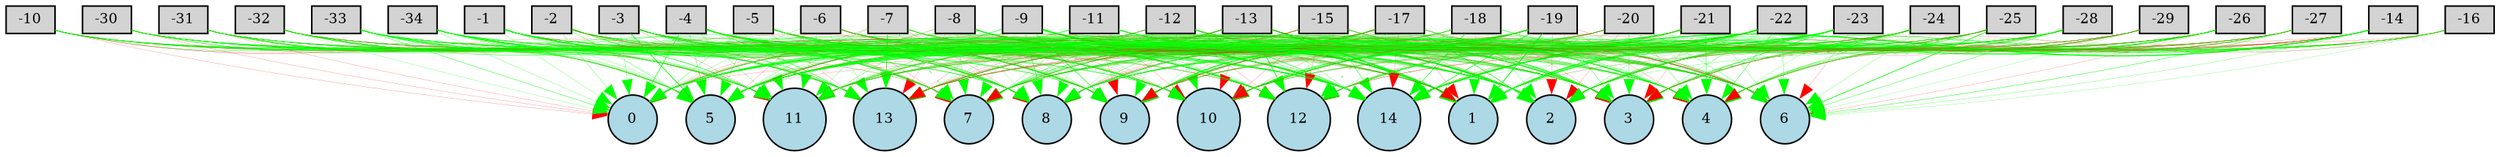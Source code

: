 digraph {
	node [fontsize=9 height=0.2 shape=circle width=0.2]
	-1 [fillcolor=lightgray shape=box style=filled]
	-2 [fillcolor=lightgray shape=box style=filled]
	-3 [fillcolor=lightgray shape=box style=filled]
	-4 [fillcolor=lightgray shape=box style=filled]
	-5 [fillcolor=lightgray shape=box style=filled]
	-6 [fillcolor=lightgray shape=box style=filled]
	-7 [fillcolor=lightgray shape=box style=filled]
	-8 [fillcolor=lightgray shape=box style=filled]
	-9 [fillcolor=lightgray shape=box style=filled]
	-10 [fillcolor=lightgray shape=box style=filled]
	-11 [fillcolor=lightgray shape=box style=filled]
	-12 [fillcolor=lightgray shape=box style=filled]
	-13 [fillcolor=lightgray shape=box style=filled]
	-14 [fillcolor=lightgray shape=box style=filled]
	-15 [fillcolor=lightgray shape=box style=filled]
	-16 [fillcolor=lightgray shape=box style=filled]
	-17 [fillcolor=lightgray shape=box style=filled]
	-18 [fillcolor=lightgray shape=box style=filled]
	-19 [fillcolor=lightgray shape=box style=filled]
	-20 [fillcolor=lightgray shape=box style=filled]
	-21 [fillcolor=lightgray shape=box style=filled]
	-22 [fillcolor=lightgray shape=box style=filled]
	-23 [fillcolor=lightgray shape=box style=filled]
	-24 [fillcolor=lightgray shape=box style=filled]
	-25 [fillcolor=lightgray shape=box style=filled]
	-26 [fillcolor=lightgray shape=box style=filled]
	-27 [fillcolor=lightgray shape=box style=filled]
	-28 [fillcolor=lightgray shape=box style=filled]
	-29 [fillcolor=lightgray shape=box style=filled]
	-30 [fillcolor=lightgray shape=box style=filled]
	-31 [fillcolor=lightgray shape=box style=filled]
	-32 [fillcolor=lightgray shape=box style=filled]
	-33 [fillcolor=lightgray shape=box style=filled]
	-34 [fillcolor=lightgray shape=box style=filled]
	0 [fillcolor=lightblue style=filled]
	1 [fillcolor=lightblue style=filled]
	2 [fillcolor=lightblue style=filled]
	3 [fillcolor=lightblue style=filled]
	4 [fillcolor=lightblue style=filled]
	5 [fillcolor=lightblue style=filled]
	6 [fillcolor=lightblue style=filled]
	7 [fillcolor=lightblue style=filled]
	8 [fillcolor=lightblue style=filled]
	9 [fillcolor=lightblue style=filled]
	10 [fillcolor=lightblue style=filled]
	11 [fillcolor=lightblue style=filled]
	12 [fillcolor=lightblue style=filled]
	13 [fillcolor=lightblue style=filled]
	14 [fillcolor=lightblue style=filled]
	-1 -> 0 [color=green penwidth=0.13449201575043998 style=solid]
	-1 -> 1 [color=green penwidth=0.10945868049932447 style=solid]
	-1 -> 2 [color=red penwidth=0.1 style=solid]
	-1 -> 3 [color=red penwidth=0.1 style=solid]
	-1 -> 4 [color=red penwidth=0.1 style=solid]
	-1 -> 5 [color=green penwidth=0.13000074591961472 style=solid]
	-1 -> 6 [color=green penwidth=0.3110063570096444 style=solid]
	-1 -> 7 [color=red penwidth=0.1 style=solid]
	-1 -> 8 [color=green penwidth=0.20707007030701885 style=solid]
	-1 -> 9 [color=green penwidth=0.5241692782284926 style=solid]
	-1 -> 10 [color=green penwidth=0.21222642695989136 style=solid]
	-1 -> 11 [color=green penwidth=0.1869102311801265 style=solid]
	-1 -> 12 [color=green penwidth=0.2417167464964171 style=solid]
	-1 -> 13 [color=green penwidth=0.13361292228801125 style=solid]
	-1 -> 14 [color=green penwidth=0.42230216113616426 style=solid]
	-2 -> 0 [color=green penwidth=0.17074724105602512 style=solid]
	-2 -> 1 [color=green penwidth=0.18882289622437265 style=solid]
	-2 -> 2 [color=green penwidth=0.13074913093811458 style=solid]
	-2 -> 3 [color=green penwidth=0.16336953810717092 style=solid]
	-2 -> 4 [color=green penwidth=0.1386999352559829 style=solid]
	-2 -> 5 [color=green penwidth=0.18344236370466654 style=solid]
	-2 -> 6 [color=green penwidth=0.31289316744888196 style=solid]
	-2 -> 7 [color=green penwidth=0.14494967501190198 style=solid]
	-2 -> 8 [color=red penwidth=0.1 style=solid]
	-2 -> 9 [color=green penwidth=0.16117352741937913 style=solid]
	-2 -> 10 [color=green penwidth=0.149470712472561 style=solid]
	-2 -> 11 [color=green penwidth=0.36936430153656574 style=solid]
	-2 -> 12 [color=green penwidth=0.16123924942293505 style=solid]
	-2 -> 13 [color=red penwidth=0.1 style=solid]
	-2 -> 14 [color=red penwidth=0.1 style=solid]
	-3 -> 0 [color=green penwidth=0.1425752854099328 style=solid]
	-3 -> 1 [color=green penwidth=0.1225490493443375 style=solid]
	-3 -> 2 [color=green penwidth=0.23769716230817814 style=solid]
	-3 -> 3 [color=green penwidth=0.29886455738442896 style=solid]
	-3 -> 4 [color=green penwidth=0.11059257624916859 style=solid]
	-3 -> 5 [color=green penwidth=0.4834013570693215 style=solid]
	-3 -> 6 [color=red penwidth=0.1 style=solid]
	-3 -> 7 [color=green penwidth=0.3140222759094063 style=solid]
	-3 -> 8 [color=green penwidth=0.3418013067708524 style=solid]
	-3 -> 9 [color=green penwidth=0.11589364156280772 style=solid]
	-3 -> 10 [color=green penwidth=0.2696100839515142 style=solid]
	-3 -> 11 [color=red penwidth=0.1 style=solid]
	-3 -> 12 [color=red penwidth=0.1 style=solid]
	-3 -> 13 [color=green penwidth=0.3341337518593368 style=solid]
	-3 -> 14 [color=green penwidth=0.18811016410156223 style=solid]
	-4 -> 0 [color=green penwidth=0.3663370649986284 style=solid]
	-4 -> 1 [color=green penwidth=0.15376032639632514 style=solid]
	-4 -> 2 [color=green penwidth=0.6223618794612609 style=solid]
	-4 -> 3 [color=green penwidth=0.15981737065414253 style=solid]
	-4 -> 4 [color=green penwidth=0.2339250263085403 style=solid]
	-4 -> 5 [color=green penwidth=0.21312478511314742 style=solid]
	-4 -> 6 [color=green penwidth=0.3746555039478354 style=solid]
	-4 -> 7 [color=red penwidth=0.1 style=solid]
	-4 -> 8 [color=red penwidth=0.1 style=solid]
	-4 -> 9 [color=green penwidth=0.21876357238986616 style=solid]
	-4 -> 10 [color=green penwidth=0.1255007390775523 style=solid]
	-4 -> 11 [color=green penwidth=0.15028795041080467 style=solid]
	-4 -> 12 [color=green penwidth=0.4848934348439048 style=solid]
	-4 -> 13 [color=green penwidth=0.31569667503454163 style=solid]
	-4 -> 14 [color=green penwidth=0.4129622137004947 style=solid]
	-5 -> 0 [color=green penwidth=0.19977182541613506 style=solid]
	-5 -> 1 [color=green penwidth=0.25639330430227103 style=solid]
	-5 -> 2 [color=green penwidth=0.11392681105430306 style=solid]
	-5 -> 3 [color=green penwidth=0.263794668109352 style=solid]
	-5 -> 4 [color=green penwidth=0.11323724295235132 style=solid]
	-5 -> 5 [color=green penwidth=0.16509908535603735 style=solid]
	-5 -> 6 [color=red penwidth=0.1 style=solid]
	-5 -> 7 [color=red penwidth=0.1 style=solid]
	-5 -> 8 [color=green penwidth=0.4103069792602686 style=solid]
	-5 -> 9 [color=green penwidth=0.14479350597072038 style=solid]
	-5 -> 10 [color=green penwidth=0.20713092253548054 style=solid]
	-5 -> 11 [color=green penwidth=0.1184104932967478 style=solid]
	-5 -> 12 [color=green penwidth=0.13002668053385721 style=solid]
	-5 -> 13 [color=red penwidth=0.1 style=solid]
	-5 -> 14 [color=green penwidth=0.10034803578894269 style=solid]
	-6 -> 0 [color=green penwidth=0.14581476662227993 style=solid]
	-6 -> 1 [color=green penwidth=0.2705969905769672 style=solid]
	-6 -> 2 [color=green penwidth=0.11360854037584665 style=solid]
	-6 -> 3 [color=green penwidth=0.2497213391922815 style=solid]
	-6 -> 4 [color=green penwidth=0.30513395489381767 style=solid]
	-6 -> 5 [color=red penwidth=0.1 style=solid]
	-6 -> 6 [color=green penwidth=0.1668162631034149 style=solid]
	-6 -> 7 [color=red penwidth=0.1 style=solid]
	-6 -> 8 [color=green penwidth=0.12701436699171403 style=dotted]
	-6 -> 9 [color=red penwidth=0.1 style=solid]
	-6 -> 10 [color=red penwidth=0.1 style=solid]
	-6 -> 11 [color=green penwidth=0.13528298691165094 style=solid]
	-6 -> 12 [color=green penwidth=0.14395162202338188 style=solid]
	-6 -> 13 [color=green penwidth=0.13473846476835494 style=solid]
	-6 -> 14 [color=red penwidth=0.1 style=solid]
	-7 -> 0 [color=red penwidth=0.1 style=solid]
	-7 -> 1 [color=green penwidth=0.10406727841376989 style=solid]
	-7 -> 2 [color=red penwidth=0.1 style=solid]
	-7 -> 3 [color=red penwidth=0.1 style=solid]
	-7 -> 4 [color=green penwidth=0.13802857601574625 style=solid]
	-7 -> 5 [color=green penwidth=0.1513583500058 style=solid]
	-7 -> 6 [color=green penwidth=0.17769829951589194 style=solid]
	-7 -> 7 [color=green penwidth=0.3274800985407585 style=dotted]
	-7 -> 8 [color=red penwidth=0.1 style=solid]
	-7 -> 9 [color=green penwidth=0.12153683079762458 style=solid]
	-7 -> 10 [color=green penwidth=0.10785998373689615 style=solid]
	-7 -> 11 [color=green penwidth=0.13031729793839378 style=solid]
	-7 -> 12 [color=green penwidth=0.12738404253486604 style=solid]
	-7 -> 13 [color=green penwidth=0.40918683266952804 style=solid]
	-7 -> 14 [color=green penwidth=0.11336447271975875 style=solid]
	-8 -> 0 [color=red penwidth=0.1 style=solid]
	-8 -> 1 [color=red penwidth=0.1 style=solid]
	-8 -> 2 [color=green penwidth=0.45038116423040975 style=solid]
	-8 -> 3 [color=green penwidth=0.1036513631278795 style=solid]
	-8 -> 4 [color=green penwidth=0.3489979354897915 style=solid]
	-8 -> 5 [color=green penwidth=0.11453823968963601 style=solid]
	-8 -> 6 [color=green penwidth=0.1057495186393425 style=solid]
	-8 -> 7 [color=green penwidth=0.1623440357883798 style=solid]
	-8 -> 8 [color=green penwidth=0.1128281298434014 style=solid]
	-8 -> 9 [color=green penwidth=0.13899916076787938 style=solid]
	-8 -> 10 [color=red penwidth=0.1 style=solid]
	-8 -> 11 [color=green penwidth=0.19136686178811424 style=solid]
	-8 -> 12 [color=green penwidth=0.16291475434470187 style=solid]
	-8 -> 13 [color=red penwidth=0.1 style=solid]
	-8 -> 14 [color=green penwidth=0.44679616809024414 style=solid]
	-9 -> 0 [color=green penwidth=0.12466861489898018 style=solid]
	-9 -> 1 [color=green penwidth=0.9046099808247724 style=solid]
	-9 -> 2 [color=green penwidth=0.40146492947751533 style=solid]
	-9 -> 3 [color=green penwidth=0.14170853884532683 style=solid]
	-9 -> 4 [color=green penwidth=0.10861859129927975 style=solid]
	-9 -> 5 [color=green penwidth=0.15845740491810167 style=solid]
	-9 -> 6 [color=green penwidth=0.4000075864245327 style=solid]
	-9 -> 7 [color=green penwidth=0.11549118609264004 style=solid]
	-9 -> 8 [color=green penwidth=0.28624984021274824 style=solid]
	-9 -> 9 [color=green penwidth=0.35006552284941705 style=solid]
	-9 -> 10 [color=green penwidth=0.1464686913531651 style=solid]
	-9 -> 11 [color=green penwidth=0.14468133036458614 style=solid]
	-9 -> 12 [color=green penwidth=0.12597378050365257 style=solid]
	-9 -> 13 [color=red penwidth=0.1 style=solid]
	-9 -> 14 [color=green penwidth=0.11169092163332785 style=solid]
	-10 -> 0 [color=red penwidth=0.1 style=solid]
	-10 -> 1 [color=green penwidth=0.37017791914232023 style=solid]
	-10 -> 2 [color=red penwidth=0.1 style=solid]
	-10 -> 3 [color=red penwidth=0.1 style=solid]
	-10 -> 4 [color=red penwidth=0.1 style=solid]
	-10 -> 5 [color=green penwidth=0.22635550444384184 style=solid]
	-10 -> 7 [color=red penwidth=0.1 style=solid]
	-10 -> 8 [color=green penwidth=0.35106732412851405 style=solid]
	-10 -> 9 [color=green penwidth=0.10764666222750197 style=solid]
	-10 -> 10 [color=green penwidth=0.11558874028988865 style=solid]
	-10 -> 11 [color=red penwidth=0.1 style=solid]
	-10 -> 12 [color=green penwidth=0.1329294043169601 style=solid]
	-10 -> 13 [color=red penwidth=0.1 style=solid]
	-10 -> 14 [color=green penwidth=0.5046772606744759 style=solid]
	-11 -> 0 [color=green penwidth=0.19911586634486694 style=solid]
	-11 -> 1 [color=red penwidth=0.1 style=solid]
	-11 -> 2 [color=green penwidth=0.27998969964989995 style=solid]
	-11 -> 3 [color=green penwidth=0.25114952750593034 style=solid]
	-11 -> 4 [color=green penwidth=0.21293131534378223 style=solid]
	-11 -> 5 [color=green penwidth=0.10140401596552341 style=solid]
	-11 -> 6 [color=green penwidth=0.18311215385210272 style=solid]
	-11 -> 7 [color=green penwidth=0.15000498993602324 style=solid]
	-11 -> 8 [color=green penwidth=0.10282584073671358 style=solid]
	-11 -> 9 [color=red penwidth=0.1 style=solid]
	-11 -> 10 [color=red penwidth=0.1 style=solid]
	-11 -> 11 [color=green penwidth=0.12444153254132466 style=solid]
	-11 -> 12 [color=green penwidth=0.1302971566983629 style=solid]
	-11 -> 13 [color=green penwidth=0.15051903983193 style=solid]
	-11 -> 14 [color=green penwidth=0.20550963613882522 style=solid]
	-12 -> 0 [color=red penwidth=0.1 style=solid]
	-12 -> 1 [color=green penwidth=0.29871939538884673 style=solid]
	-12 -> 2 [color=green penwidth=0.2850897750407563 style=solid]
	-12 -> 3 [color=green penwidth=0.10136770649502727 style=solid]
	-12 -> 4 [color=green penwidth=0.11109461550078181 style=solid]
	-12 -> 5 [color=red penwidth=0.1 style=solid]
	-12 -> 6 [color=red penwidth=0.1 style=solid]
	-12 -> 7 [color=green penwidth=0.25492872308650694 style=solid]
	-12 -> 8 [color=green penwidth=0.10438315374679463 style=solid]
	-12 -> 9 [color=green penwidth=0.11984031689345245 style=solid]
	-12 -> 10 [color=green penwidth=0.19280464885291645 style=dotted]
	-12 -> 11 [color=green penwidth=0.16532969879169868 style=solid]
	-12 -> 12 [color=red penwidth=0.1 style=solid]
	-12 -> 13 [color=red penwidth=0.1 style=solid]
	-12 -> 14 [color=green penwidth=0.3306611333847226 style=solid]
	-13 -> 0 [color=green penwidth=0.1582890122209913 style=solid]
	-13 -> 1 [color=green penwidth=0.776012560298886 style=solid]
	-13 -> 2 [color=red penwidth=0.1 style=solid]
	-13 -> 3 [color=green penwidth=0.1528308889414114 style=solid]
	-13 -> 4 [color=green penwidth=0.14472029299833838 style=solid]
	-13 -> 5 [color=green penwidth=0.40983127449380474 style=solid]
	-13 -> 6 [color=red penwidth=0.1 style=solid]
	-13 -> 7 [color=green penwidth=0.3666607020123449 style=solid]
	-13 -> 8 [color=green penwidth=0.18693945500552767 style=solid]
	-13 -> 9 [color=green penwidth=0.11686165821371255 style=solid]
	-13 -> 10 [color=red penwidth=0.1 style=solid]
	-13 -> 11 [color=red penwidth=0.1 style=solid]
	-13 -> 12 [color=green penwidth=0.44478708932547284 style=solid]
	-13 -> 13 [color=red penwidth=0.1 style=solid]
	-13 -> 14 [color=green penwidth=0.16051927538509603 style=solid]
	-14 -> 0 [color=red penwidth=0.1 style=solid]
	-14 -> 1 [color=red penwidth=0.1 style=solid]
	-14 -> 2 [color=green penwidth=0.29526068831951535 style=solid]
	-14 -> 3 [color=green penwidth=0.12738253755048765 style=solid]
	-14 -> 4 [color=green penwidth=0.26023745133522375 style=solid]
	-14 -> 6 [color=green penwidth=0.1423631300980601 style=solid]
	-14 -> 7 [color=green penwidth=0.14906651709182855 style=solid]
	-14 -> 8 [color=red penwidth=0.1 style=solid]
	-14 -> 9 [color=red penwidth=0.1 style=solid]
	-14 -> 10 [color=red penwidth=0.1 style=solid]
	-14 -> 11 [color=red penwidth=0.1 style=solid]
	-14 -> 12 [color=green penwidth=0.11834182995007841 style=solid]
	-14 -> 13 [color=red penwidth=0.1 style=solid]
	-14 -> 14 [color=green penwidth=0.6876777004706628 style=solid]
	-15 -> 0 [color=green penwidth=0.13343828107788872 style=solid]
	-15 -> 1 [color=green penwidth=0.1731967378232297 style=dotted]
	-15 -> 2 [color=green penwidth=0.13457678543509516 style=solid]
	-15 -> 3 [color=green penwidth=0.40108677495529443 style=solid]
	-15 -> 4 [color=green penwidth=0.21857744040667837 style=dotted]
	-15 -> 5 [color=red penwidth=0.1 style=solid]
	-15 -> 6 [color=red penwidth=0.1 style=solid]
	-15 -> 7 [color=green penwidth=0.19240762276965728 style=solid]
	-15 -> 8 [color=red penwidth=0.1 style=solid]
	-15 -> 9 [color=red penwidth=0.1 style=solid]
	-15 -> 10 [color=red penwidth=0.1 style=solid]
	-15 -> 11 [color=green penwidth=0.12734193151243714 style=solid]
	-15 -> 12 [color=red penwidth=0.1 style=solid]
	-15 -> 13 [color=red penwidth=0.1 style=solid]
	-15 -> 14 [color=green penwidth=0.27181922878574016 style=solid]
	-16 -> 1 [color=green penwidth=0.1031880997617644 style=solid]
	-16 -> 2 [color=green penwidth=0.1510082435171013 style=solid]
	-16 -> 3 [color=red penwidth=0.1 style=solid]
	-16 -> 4 [color=green penwidth=0.10645547008564116 style=solid]
	-16 -> 5 [color=red penwidth=0.1 style=solid]
	-16 -> 6 [color=green penwidth=0.11165946152794969 style=solid]
	-16 -> 7 [color=green penwidth=0.3406101375841333 style=solid]
	-16 -> 8 [color=green penwidth=0.153810832190746 style=dotted]
	-16 -> 9 [color=green penwidth=0.11081089899402329 style=solid]
	-16 -> 10 [color=green penwidth=0.26347787238090686 style=solid]
	-16 -> 11 [color=green penwidth=0.2365639274562934 style=solid]
	-16 -> 12 [color=red penwidth=0.1 style=solid]
	-16 -> 13 [color=red penwidth=0.1 style=dotted]
	-16 -> 14 [color=green penwidth=0.1003937522103109 style=solid]
	-17 -> 0 [color=green penwidth=0.17528361218407001 style=solid]
	-17 -> 1 [color=red penwidth=0.1 style=solid]
	-17 -> 2 [color=green penwidth=0.36969846031111686 style=solid]
	-17 -> 3 [color=green penwidth=0.34705204916753163 style=solid]
	-17 -> 4 [color=green penwidth=0.13965607239389205 style=solid]
	-17 -> 5 [color=red penwidth=0.1 style=solid]
	-17 -> 6 [color=red penwidth=0.1 style=solid]
	-17 -> 7 [color=green penwidth=0.1479075276239152 style=solid]
	-17 -> 8 [color=red penwidth=0.1 style=solid]
	-17 -> 9 [color=green penwidth=0.6381114594698319 style=solid]
	-17 -> 10 [color=red penwidth=0.1 style=solid]
	-17 -> 11 [color=red penwidth=0.1 style=solid]
	-17 -> 12 [color=green penwidth=0.32724718263606056 style=dotted]
	-17 -> 13 [color=red penwidth=0.1 style=solid]
	-17 -> 14 [color=red penwidth=0.1 style=solid]
	-18 -> 0 [color=red penwidth=0.1 style=solid]
	-18 -> 1 [color=green penwidth=0.10193781230771028 style=solid]
	-18 -> 2 [color=green penwidth=0.1410044514885315 style=solid]
	-18 -> 3 [color=red penwidth=0.1 style=solid]
	-18 -> 4 [color=green penwidth=0.1063329622582019 style=solid]
	-18 -> 5 [color=green penwidth=0.25489460431626076 style=solid]
	-18 -> 6 [color=green penwidth=0.3020487360806972 style=solid]
	-18 -> 7 [color=green penwidth=0.125179423030247 style=solid]
	-18 -> 8 [color=red penwidth=0.1 style=solid]
	-18 -> 9 [color=green penwidth=0.1326805937177355 style=solid]
	-18 -> 10 [color=green penwidth=0.2467945887141188 style=dotted]
	-18 -> 11 [color=green penwidth=0.1265152824260377 style=solid]
	-18 -> 12 [color=green penwidth=0.10119704087727331 style=solid]
	-18 -> 13 [color=green penwidth=0.1326946676248469 style=solid]
	-18 -> 14 [color=green penwidth=0.3533473038407031 style=solid]
	-19 -> 0 [color=green penwidth=0.23466025634206103 style=solid]
	-19 -> 1 [color=green penwidth=0.5559010629688368 style=solid]
	-19 -> 2 [color=red penwidth=0.1 style=solid]
	-19 -> 3 [color=green penwidth=0.20526631349194882 style=solid]
	-19 -> 4 [color=red penwidth=0.1 style=solid]
	-19 -> 5 [color=red penwidth=0.1 style=solid]
	-19 -> 6 [color=red penwidth=0.1 style=solid]
	-19 -> 7 [color=red penwidth=0.1 style=solid]
	-19 -> 8 [color=red penwidth=0.1 style=solid]
	-19 -> 9 [color=green penwidth=0.5327723186884293 style=solid]
	-19 -> 10 [color=green penwidth=0.5173223766399457 style=solid]
	-19 -> 11 [color=green penwidth=0.18406644084599205 style=solid]
	-19 -> 12 [color=red penwidth=0.1 style=solid]
	-19 -> 13 [color=green penwidth=0.4112135184319059 style=solid]
	-19 -> 14 [color=green penwidth=0.4005348515312195 style=solid]
	-20 -> 0 [color=green penwidth=0.18016917273253802 style=solid]
	-20 -> 1 [color=green penwidth=0.12241700403297613 style=solid]
	-20 -> 2 [color=red penwidth=0.1 style=solid]
	-20 -> 3 [color=green penwidth=0.21785238613767371 style=solid]
	-20 -> 4 [color=green penwidth=0.18369811046435275 style=solid]
	-20 -> 5 [color=green penwidth=0.2120473219982959 style=solid]
	-20 -> 6 [color=green penwidth=0.18993983727697905 style=solid]
	-20 -> 7 [color=red penwidth=0.1 style=solid]
	-20 -> 8 [color=green penwidth=0.13785703554978895 style=solid]
	-20 -> 9 [color=red penwidth=0.1 style=solid]
	-20 -> 10 [color=green penwidth=0.1004401678029211 style=solid]
	-20 -> 11 [color=green penwidth=0.14664917544368267 style=solid]
	-20 -> 12 [color=red penwidth=0.1 style=solid]
	-20 -> 13 [color=red penwidth=0.1 style=solid]
	-20 -> 14 [color=green penwidth=0.1318600500433033 style=solid]
	-21 -> 0 [color=green penwidth=0.1285041861826429 style=solid]
	-21 -> 1 [color=green penwidth=0.21995327247899935 style=solid]
	-21 -> 2 [color=green penwidth=0.1525435156289977 style=solid]
	-21 -> 3 [color=red penwidth=0.1 style=solid]
	-21 -> 4 [color=green penwidth=0.29521081576331354 style=solid]
	-21 -> 5 [color=green penwidth=0.45184954856640325 style=solid]
	-21 -> 6 [color=green penwidth=0.1422526880125896 style=solid]
	-21 -> 7 [color=green penwidth=0.1378367562117609 style=dotted]
	-21 -> 8 [color=green penwidth=0.1161658941778984 style=solid]
	-21 -> 9 [color=green penwidth=0.14846213242276862 style=solid]
	-21 -> 10 [color=green penwidth=0.2407040728987636 style=solid]
	-21 -> 11 [color=green penwidth=0.2596293745058855 style=solid]
	-21 -> 12 [color=green penwidth=0.3224387992801195 style=solid]
	-21 -> 13 [color=red penwidth=0.1 style=dotted]
	-21 -> 14 [color=red penwidth=0.1 style=solid]
	-22 -> 0 [color=green penwidth=0.40993596763419504 style=solid]
	-22 -> 1 [color=green penwidth=0.52578952540143 style=solid]
	-22 -> 2 [color=green penwidth=0.1820945561409353 style=solid]
	-22 -> 3 [color=green penwidth=0.1679943432456643 style=solid]
	-22 -> 4 [color=green penwidth=0.24648221638850393 style=solid]
	-22 -> 5 [color=green penwidth=0.36723817857879393 style=solid]
	-22 -> 6 [color=green penwidth=0.1801788471930334 style=solid]
	-22 -> 7 [color=green penwidth=0.25913954952496476 style=solid]
	-22 -> 8 [color=green penwidth=0.42238079232855896 style=solid]
	-22 -> 9 [color=red penwidth=0.1 style=dotted]
	-22 -> 10 [color=green penwidth=0.42800135297029773 style=solid]
	-22 -> 11 [color=green penwidth=0.35864826139045336 style=solid]
	-22 -> 12 [color=green penwidth=0.18265058451396932 style=solid]
	-22 -> 13 [color=red penwidth=0.1 style=solid]
	-22 -> 14 [color=green penwidth=0.11752590279759718 style=solid]
	-23 -> 0 [color=green penwidth=0.6919339830778433 style=solid]
	-23 -> 1 [color=green penwidth=0.3455487706480212 style=solid]
	-23 -> 2 [color=green penwidth=0.12724873523217747 style=solid]
	-23 -> 3 [color=green penwidth=0.3235673089811584 style=solid]
	-23 -> 4 [color=green penwidth=0.12359351857069034 style=solid]
	-23 -> 5 [color=green penwidth=0.1326582249935071 style=solid]
	-23 -> 6 [color=red penwidth=0.1 style=solid]
	-23 -> 7 [color=green penwidth=0.1090830949219085 style=solid]
	-23 -> 8 [color=green penwidth=0.11822303150853042 style=dotted]
	-23 -> 9 [color=red penwidth=0.1 style=solid]
	-23 -> 10 [color=green penwidth=0.23115211659407373 style=solid]
	-23 -> 11 [color=green penwidth=0.2089419503717788 style=solid]
	-23 -> 12 [color=green penwidth=0.16073576407140838 style=solid]
	-23 -> 13 [color=green penwidth=0.1679644254680327 style=solid]
	-23 -> 14 [color=green penwidth=0.2002663969864809 style=solid]
	-24 -> 0 [color=green penwidth=0.12356552807660127 style=solid]
	-24 -> 1 [color=green penwidth=0.17544611804258392 style=solid]
	-24 -> 2 [color=green penwidth=0.39695820339481613 style=solid]
	-24 -> 3 [color=green penwidth=0.2365681699860124 style=solid]
	-24 -> 4 [color=green penwidth=0.1656789436075391 style=solid]
	-24 -> 5 [color=green penwidth=0.49017386380549677 style=solid]
	-24 -> 6 [color=green penwidth=0.13898756794483696 style=solid]
	-24 -> 7 [color=green penwidth=0.22380356256501044 style=solid]
	-24 -> 8 [color=green penwidth=0.10709861429114667 style=dotted]
	-24 -> 9 [color=red penwidth=0.1 style=solid]
	-24 -> 10 [color=green penwidth=0.15105187435288184 style=solid]
	-24 -> 11 [color=red penwidth=0.1 style=solid]
	-24 -> 12 [color=green penwidth=0.12573004155916825 style=dotted]
	-24 -> 13 [color=red penwidth=0.1 style=solid]
	-24 -> 14 [color=green penwidth=0.2847735548156596 style=solid]
	-25 -> 0 [color=green penwidth=0.13336734782475812 style=dotted]
	-25 -> 1 [color=green penwidth=0.12103123491526714 style=solid]
	-25 -> 2 [color=red penwidth=0.1 style=solid]
	-25 -> 3 [color=green penwidth=0.3950217703448806 style=dotted]
	-25 -> 4 [color=green penwidth=0.2895190473173509 style=solid]
	-25 -> 5 [color=green penwidth=0.27642355016225556 style=solid]
	-25 -> 6 [color=green penwidth=0.4318783588985944 style=solid]
	-25 -> 7 [color=green penwidth=0.10509838196809278 style=solid]
	-25 -> 8 [color=green penwidth=0.15211702882602346 style=solid]
	-25 -> 9 [color=green penwidth=0.18100991608786582 style=solid]
	-25 -> 10 [color=green penwidth=0.23872165063300466 style=solid]
	-25 -> 11 [color=green penwidth=0.10656965637301156 style=dotted]
	-25 -> 12 [color=green penwidth=0.20280256084958806 style=solid]
	-25 -> 13 [color=red penwidth=0.1 style=solid]
	-25 -> 14 [color=red penwidth=0.1 style=solid]
	-26 -> 0 [color=green penwidth=0.18379481201198875 style=solid]
	-26 -> 1 [color=green penwidth=0.2587947592351294 style=solid]
	-26 -> 2 [color=green penwidth=0.26071794384448455 style=solid]
	-26 -> 3 [color=green penwidth=0.11043023936040093 style=solid]
	-26 -> 4 [color=green penwidth=0.1291651473560853 style=solid]
	-26 -> 5 [color=green penwidth=0.43194551360716193 style=solid]
	-26 -> 6 [color=red penwidth=0.1 style=solid]
	-26 -> 7 [color=green penwidth=0.25267751542030337 style=solid]
	-26 -> 8 [color=green penwidth=0.2506360600035984 style=solid]
	-26 -> 9 [color=red penwidth=0.1 style=solid]
	-26 -> 10 [color=red penwidth=0.1 style=solid]
	-26 -> 11 [color=green penwidth=0.11237314141277957 style=solid]
	-26 -> 12 [color=green penwidth=0.1193724909683416 style=solid]
	-26 -> 14 [color=green penwidth=0.4750483947886147 style=solid]
	-27 -> 0 [color=green penwidth=0.20213139913035774 style=solid]
	-27 -> 1 [color=green penwidth=0.11087934762460981 style=solid]
	-27 -> 2 [color=red penwidth=0.1 style=solid]
	-27 -> 3 [color=green penwidth=0.27221972474454353 style=solid]
	-27 -> 4 [color=red penwidth=0.1 style=solid]
	-27 -> 5 [color=red penwidth=0.1 style=solid]
	-27 -> 6 [color=green penwidth=0.25009711167422444 style=solid]
	-27 -> 7 [color=green penwidth=0.2810156537926506 style=solid]
	-27 -> 8 [color=green penwidth=0.135686540805435 style=solid]
	-27 -> 9 [color=green penwidth=0.11475152140468602 style=solid]
	-27 -> 10 [color=green penwidth=0.14453306626589826 style=solid]
	-27 -> 12 [color=red penwidth=0.1 style=solid]
	-27 -> 13 [color=red penwidth=0.1 style=solid]
	-27 -> 14 [color=green penwidth=0.19947089381283384 style=solid]
	-28 -> 0 [color=green penwidth=0.12849925180124172 style=solid]
	-28 -> 1 [color=green penwidth=0.12484525931131728 style=solid]
	-28 -> 2 [color=red penwidth=0.1 style=solid]
	-28 -> 3 [color=red penwidth=0.1 style=solid]
	-28 -> 4 [color=green penwidth=0.24762219415174921 style=solid]
	-28 -> 5 [color=green penwidth=0.501101444218891 style=solid]
	-28 -> 6 [color=green penwidth=0.22526800956638934 style=solid]
	-28 -> 7 [color=green penwidth=0.10112118176284178 style=solid]
	-28 -> 8 [color=green penwidth=0.452383753725772 style=solid]
	-28 -> 9 [color=green penwidth=0.14926768198064938 style=solid]
	-28 -> 10 [color=green penwidth=0.16744678063050333 style=solid]
	-28 -> 11 [color=red penwidth=0.1 style=solid]
	-28 -> 12 [color=green penwidth=0.10188177695284142 style=dotted]
	-28 -> 13 [color=green penwidth=0.2430283852234695 style=solid]
	-28 -> 14 [color=green penwidth=0.16307407020374126 style=solid]
	-29 -> 0 [color=green penwidth=0.15392584933325015 style=solid]
	-29 -> 1 [color=green penwidth=0.1035314268742395 style=solid]
	-29 -> 2 [color=green penwidth=0.37441333430022317 style=solid]
	-29 -> 3 [color=red penwidth=0.1 style=solid]
	-29 -> 4 [color=red penwidth=0.1 style=solid]
	-29 -> 5 [color=green penwidth=0.23609653704306935 style=dotted]
	-29 -> 6 [color=green penwidth=0.11241626631183034 style=solid]
	-29 -> 7 [color=red penwidth=0.1 style=solid]
	-29 -> 8 [color=green penwidth=0.121558831690117 style=solid]
	-29 -> 9 [color=red penwidth=0.1 style=solid]
	-29 -> 10 [color=red penwidth=0.1 style=solid]
	-29 -> 11 [color=green penwidth=0.12489336956162145 style=solid]
	-29 -> 12 [color=green penwidth=0.17136281251755608 style=dotted]
	-29 -> 13 [color=red penwidth=0.1 style=solid]
	-29 -> 14 [color=green penwidth=0.14082084788337906 style=solid]
	-30 -> 0 [color=red penwidth=0.1 style=solid]
	-30 -> 1 [color=green penwidth=0.20316759839162257 style=solid]
	-30 -> 2 [color=green penwidth=0.3193802291871415 style=solid]
	-30 -> 3 [color=green penwidth=0.314640720753824 style=solid]
	-30 -> 4 [color=green penwidth=0.1023393150371174 style=solid]
	-30 -> 5 [color=green penwidth=0.12067482710541053 style=solid]
	-30 -> 6 [color=green penwidth=0.36223332318724655 style=solid]
	-30 -> 7 [color=green penwidth=0.1257029215902751 style=solid]
	-30 -> 8 [color=green penwidth=0.18401728308960746 style=solid]
	-30 -> 9 [color=green penwidth=0.18638220426983626 style=solid]
	-30 -> 10 [color=green penwidth=0.2622535359402606 style=solid]
	-30 -> 11 [color=red penwidth=0.1 style=solid]
	-30 -> 12 [color=green penwidth=0.10089464597329187 style=solid]
	-30 -> 13 [color=green penwidth=0.19282813603003726 style=solid]
	-30 -> 14 [color=green penwidth=0.13427122753238638 style=solid]
	-31 -> 0 [color=red penwidth=0.1 style=solid]
	-31 -> 1 [color=red penwidth=0.1 style=solid]
	-31 -> 2 [color=green penwidth=0.3225943018637228 style=solid]
	-31 -> 3 [color=red penwidth=0.1 style=solid]
	-31 -> 4 [color=green penwidth=0.14751724407524272 style=solid]
	-31 -> 5 [color=green penwidth=0.3303903760614908 style=solid]
	-31 -> 6 [color=red penwidth=0.1 style=solid]
	-31 -> 7 [color=green penwidth=0.23616587669152997 style=solid]
	-31 -> 8 [color=green penwidth=0.17383999335582886 style=solid]
	-31 -> 9 [color=green penwidth=0.23312195039612957 style=solid]
	-31 -> 10 [color=green penwidth=0.10139218544626796 style=solid]
	-31 -> 11 [color=red penwidth=0.1 style=solid]
	-31 -> 12 [color=green penwidth=0.1345979490224357 style=solid]
	-31 -> 13 [color=green penwidth=0.1428652535228011 style=solid]
	-31 -> 14 [color=green penwidth=0.22188081376580782 style=solid]
	-32 -> 0 [color=green penwidth=0.12691245497696763 style=solid]
	-32 -> 1 [color=red penwidth=0.1 style=solid]
	-32 -> 2 [color=green penwidth=0.29418755949286723 style=solid]
	-32 -> 3 [color=green penwidth=0.28927820010513694 style=solid]
	-32 -> 4 [color=green penwidth=0.13145665731692566 style=solid]
	-32 -> 5 [color=red penwidth=0.1 style=solid]
	-32 -> 6 [color=red penwidth=0.1 style=solid]
	-32 -> 7 [color=green penwidth=0.11835154352419619 style=solid]
	-32 -> 8 [color=green penwidth=0.2028210662774974 style=solid]
	-32 -> 9 [color=red penwidth=0.1 style=solid]
	-32 -> 10 [color=green penwidth=0.26253578780980613 style=solid]
	-32 -> 11 [color=green penwidth=0.3399141216552407 style=solid]
	-32 -> 12 [color=red penwidth=0.1 style=solid]
	-32 -> 13 [color=green penwidth=0.15196895321417053 style=solid]
	-32 -> 14 [color=green penwidth=0.11013648562832158 style=solid]
	-33 -> 0 [color=green penwidth=0.24614845654287518 style=solid]
	-33 -> 1 [color=green penwidth=0.17260733621567698 style=solid]
	-33 -> 2 [color=green penwidth=0.4128176524735804 style=solid]
	-33 -> 3 [color=green penwidth=0.13077309216114982 style=solid]
	-33 -> 4 [color=green penwidth=0.10616394051333175 style=solid]
	-33 -> 5 [color=green penwidth=0.17308087755895202 style=solid]
	-33 -> 6 [color=green penwidth=0.14375543890603576 style=solid]
	-33 -> 7 [color=green penwidth=0.15322749534867414 style=solid]
	-33 -> 8 [color=green penwidth=0.1302432884989366 style=solid]
	-33 -> 9 [color=green penwidth=0.10698763020937765 style=solid]
	-33 -> 10 [color=green penwidth=0.11021244816901052 style=solid]
	-33 -> 11 [color=green penwidth=0.38041669150799395 style=solid]
	-33 -> 12 [color=green penwidth=0.1838986645592114 style=solid]
	-33 -> 13 [color=green penwidth=0.1632181533197512 style=solid]
	-33 -> 14 [color=green penwidth=0.4132855324082694 style=solid]
	-34 -> 0 [color=green penwidth=0.14819649456097417 style=solid]
	-34 -> 1 [color=red penwidth=0.1 style=solid]
	-34 -> 2 [color=green penwidth=0.22431773108769618 style=solid]
	-34 -> 3 [color=green penwidth=0.10043305655729665 style=solid]
	-34 -> 4 [color=green penwidth=0.11412349119582428 style=solid]
	-34 -> 5 [color=green penwidth=0.17578213121016062 style=solid]
	-34 -> 6 [color=green penwidth=0.3486671352252593 style=solid]
	-34 -> 7 [color=green penwidth=0.24789510937939527 style=solid]
	-34 -> 8 [color=green penwidth=0.19252007555738898 style=solid]
	-34 -> 9 [color=green penwidth=0.15844587849911818 style=dotted]
	-34 -> 10 [color=green penwidth=0.189307238768001 style=solid]
	-34 -> 11 [color=green penwidth=0.12561125848113078 style=solid]
	-34 -> 12 [color=green penwidth=0.3266614755867733 style=solid]
	-34 -> 13 [color=green penwidth=0.4545238192467017 style=solid]
	-34 -> 14 [color=green penwidth=0.2318667206115642 style=solid]
}
